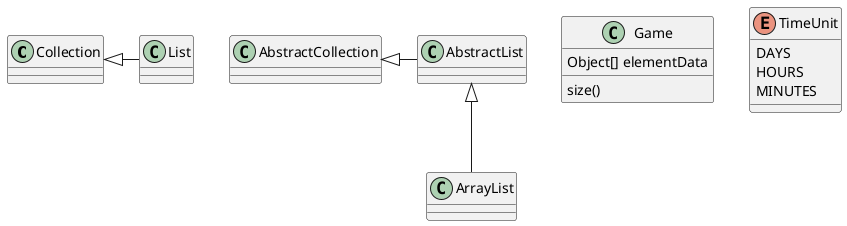 @startuml
'https://plantuml.com/class-diagram


Collection <|- List
AbstractCollection <|- AbstractList
AbstractList <|-- ArrayList

class Game {
Object[] elementData
size()
}

enum TimeUnit {
DAYS
HOURS
MINUTES
}

@enduml